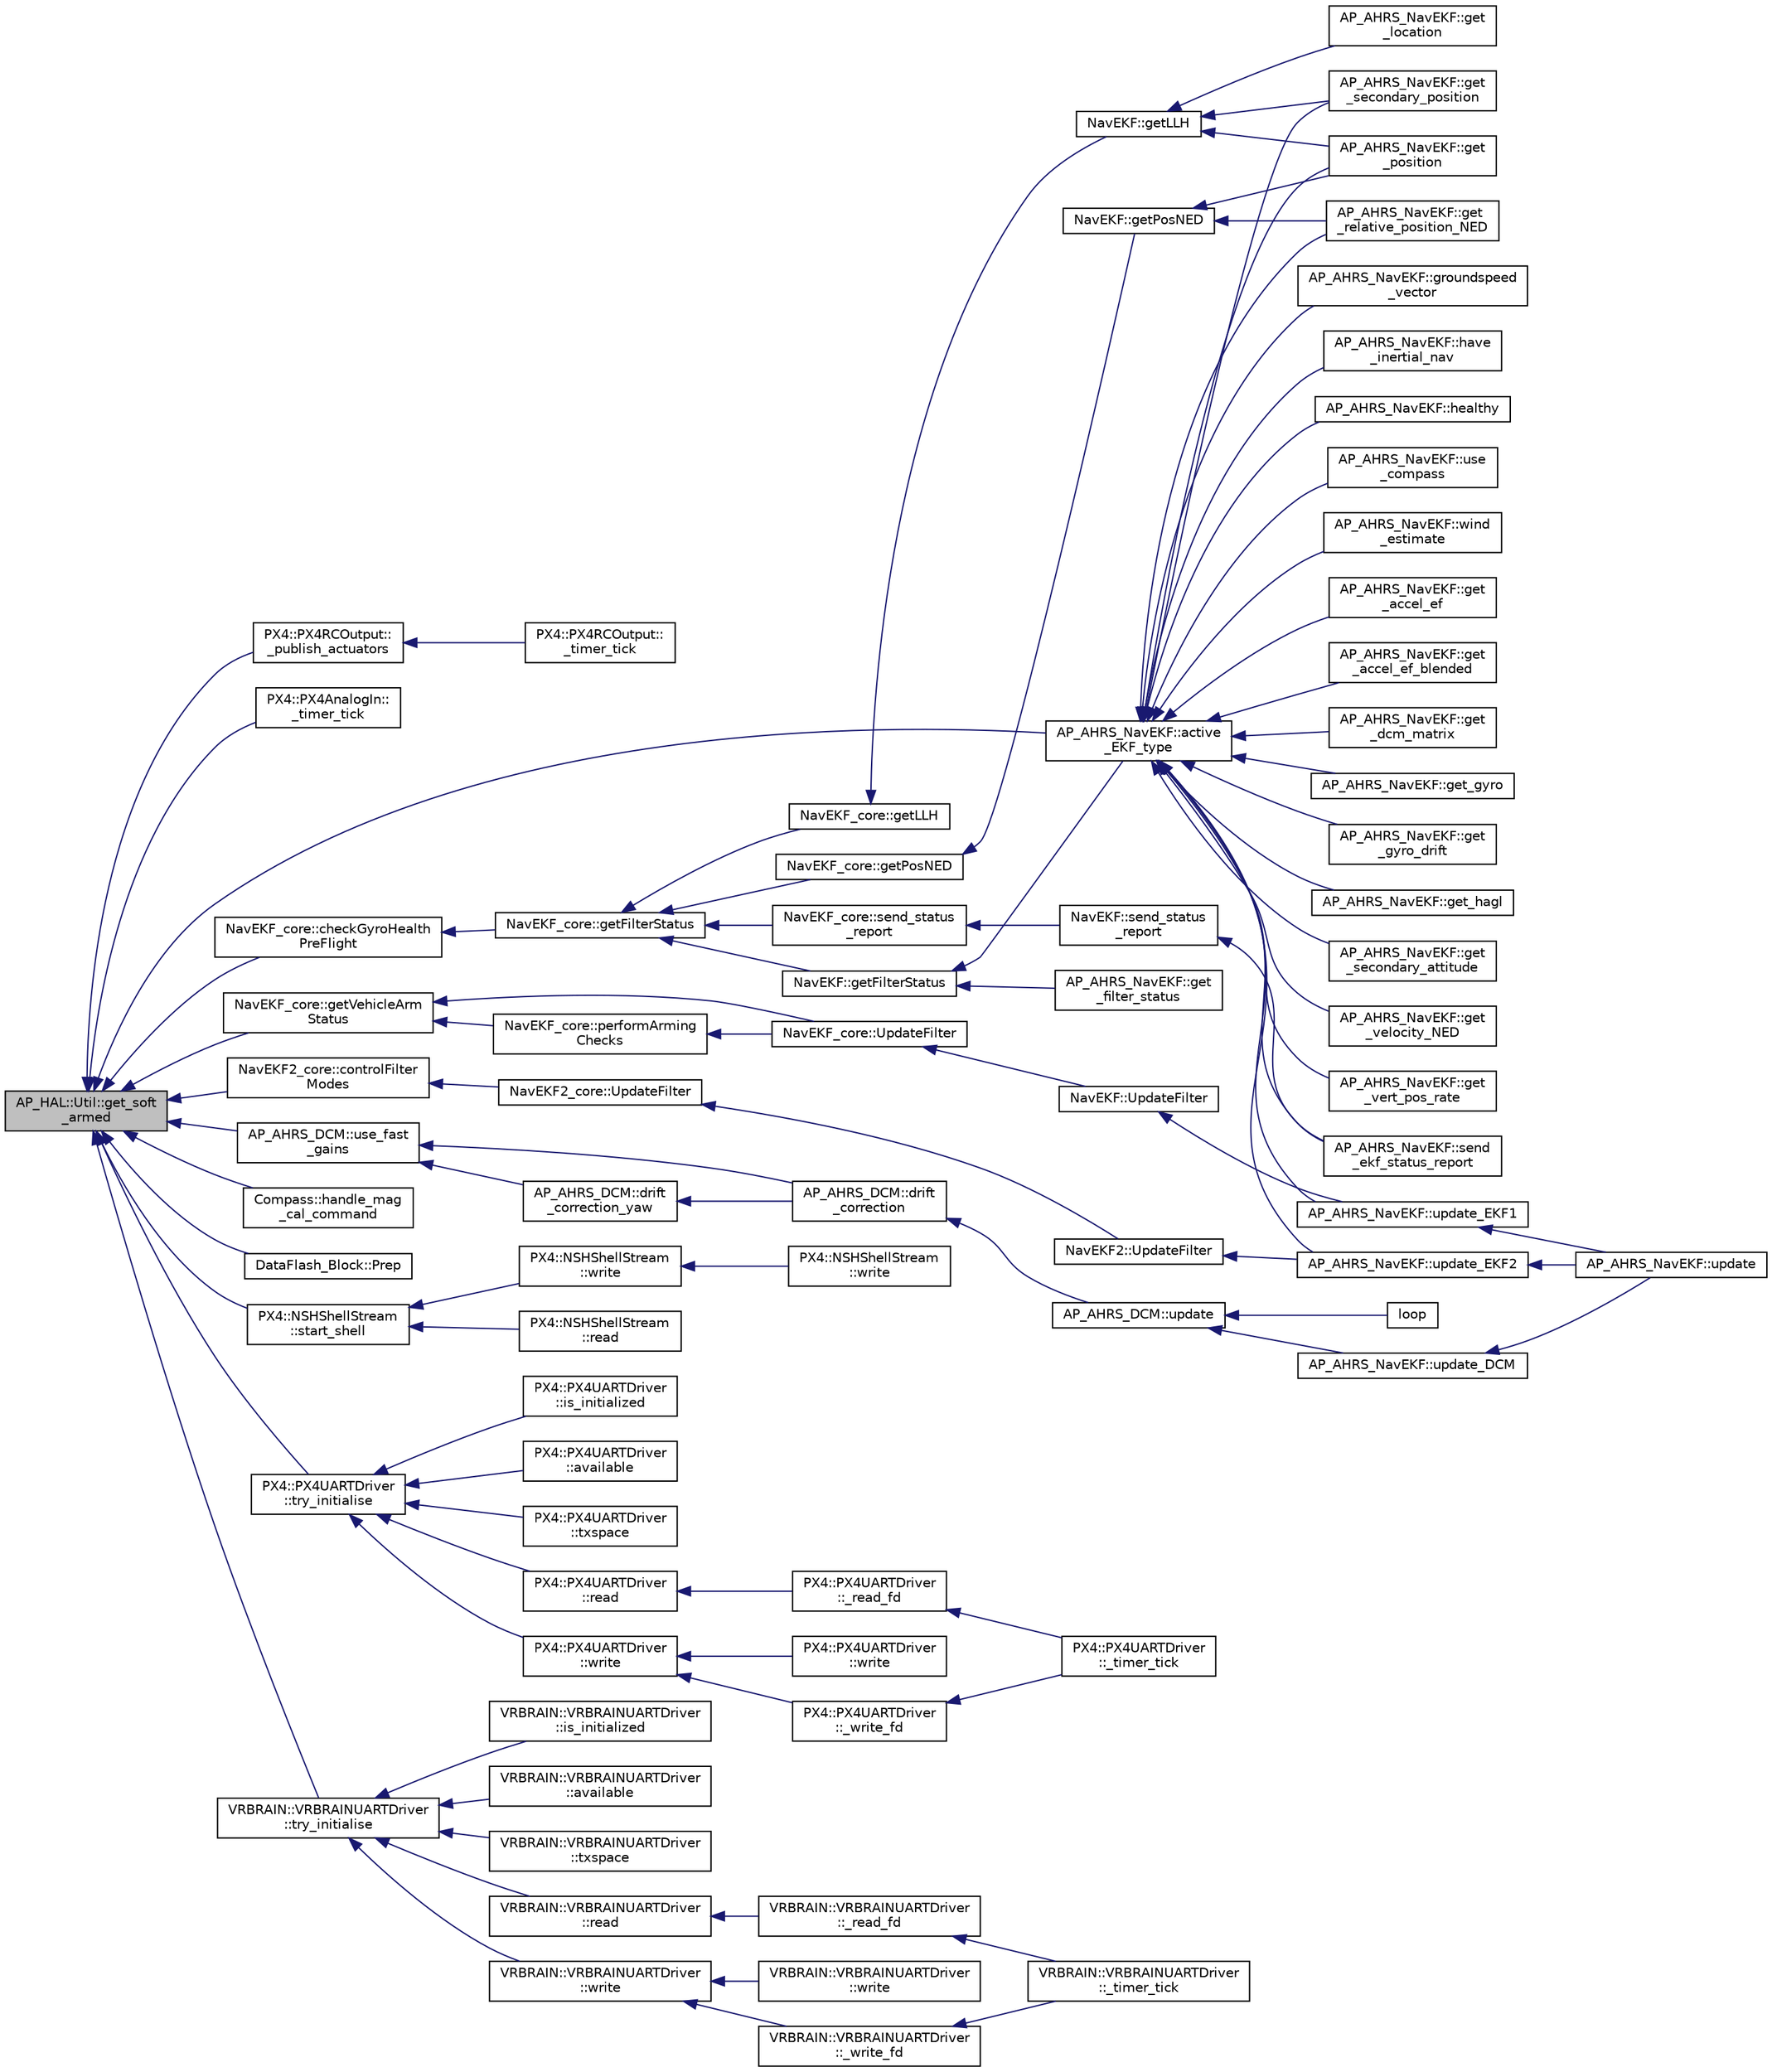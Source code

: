 digraph "AP_HAL::Util::get_soft_armed"
{
 // INTERACTIVE_SVG=YES
  edge [fontname="Helvetica",fontsize="10",labelfontname="Helvetica",labelfontsize="10"];
  node [fontname="Helvetica",fontsize="10",shape=record];
  rankdir="LR";
  Node1 [label="AP_HAL::Util::get_soft\l_armed",height=0.2,width=0.4,color="black", fillcolor="grey75", style="filled", fontcolor="black"];
  Node1 -> Node2 [dir="back",color="midnightblue",fontsize="10",style="solid",fontname="Helvetica"];
  Node2 [label="PX4::PX4RCOutput::\l_publish_actuators",height=0.2,width=0.4,color="black", fillcolor="white", style="filled",URL="$classPX4_1_1PX4RCOutput.html#a0de890ada8fb8f098ca020c3186131b0"];
  Node2 -> Node3 [dir="back",color="midnightblue",fontsize="10",style="solid",fontname="Helvetica"];
  Node3 [label="PX4::PX4RCOutput::\l_timer_tick",height=0.2,width=0.4,color="black", fillcolor="white", style="filled",URL="$classPX4_1_1PX4RCOutput.html#a0bad50188ce186ff459871c6ec550383"];
  Node1 -> Node4 [dir="back",color="midnightblue",fontsize="10",style="solid",fontname="Helvetica"];
  Node4 [label="PX4::PX4AnalogIn::\l_timer_tick",height=0.2,width=0.4,color="black", fillcolor="white", style="filled",URL="$classPX4_1_1PX4AnalogIn.html#a8a56bfd768600281c018928ffe92e638"];
  Node1 -> Node5 [dir="back",color="midnightblue",fontsize="10",style="solid",fontname="Helvetica"];
  Node5 [label="AP_AHRS_NavEKF::active\l_EKF_type",height=0.2,width=0.4,color="black", fillcolor="white", style="filled",URL="$classAP__AHRS__NavEKF.html#ac849e412241650c1161a3fec6c1fa822"];
  Node5 -> Node6 [dir="back",color="midnightblue",fontsize="10",style="solid",fontname="Helvetica"];
  Node6 [label="AP_AHRS_NavEKF::get\l_accel_ef",height=0.2,width=0.4,color="black", fillcolor="white", style="filled",URL="$classAP__AHRS__NavEKF.html#ae7a5b21731ee32c69d9aadfc9025c449"];
  Node5 -> Node7 [dir="back",color="midnightblue",fontsize="10",style="solid",fontname="Helvetica"];
  Node7 [label="AP_AHRS_NavEKF::get\l_accel_ef_blended",height=0.2,width=0.4,color="black", fillcolor="white", style="filled",URL="$classAP__AHRS__NavEKF.html#abf0d5bcc80e14faa944c3d195ce6b12b"];
  Node5 -> Node8 [dir="back",color="midnightblue",fontsize="10",style="solid",fontname="Helvetica"];
  Node8 [label="AP_AHRS_NavEKF::get\l_dcm_matrix",height=0.2,width=0.4,color="black", fillcolor="white", style="filled",URL="$classAP__AHRS__NavEKF.html#a2b86284f0d228f1d4368fff703da864c"];
  Node5 -> Node9 [dir="back",color="midnightblue",fontsize="10",style="solid",fontname="Helvetica"];
  Node9 [label="AP_AHRS_NavEKF::get_gyro",height=0.2,width=0.4,color="black", fillcolor="white", style="filled",URL="$classAP__AHRS__NavEKF.html#ae774b8bebe6a532599f676151a25bc62"];
  Node5 -> Node10 [dir="back",color="midnightblue",fontsize="10",style="solid",fontname="Helvetica"];
  Node10 [label="AP_AHRS_NavEKF::get\l_gyro_drift",height=0.2,width=0.4,color="black", fillcolor="white", style="filled",URL="$classAP__AHRS__NavEKF.html#a5ffa1b55afcf67bd00df7c3089834cc7"];
  Node5 -> Node11 [dir="back",color="midnightblue",fontsize="10",style="solid",fontname="Helvetica"];
  Node11 [label="AP_AHRS_NavEKF::get_hagl",height=0.2,width=0.4,color="black", fillcolor="white", style="filled",URL="$classAP__AHRS__NavEKF.html#a8373c6e3ed25185ed2442ee77d9a622c"];
  Node5 -> Node12 [dir="back",color="midnightblue",fontsize="10",style="solid",fontname="Helvetica"];
  Node12 [label="AP_AHRS_NavEKF::get\l_position",height=0.2,width=0.4,color="black", fillcolor="white", style="filled",URL="$classAP__AHRS__NavEKF.html#ab2bc37cda9f3338c1738cc21a533ab24"];
  Node5 -> Node13 [dir="back",color="midnightblue",fontsize="10",style="solid",fontname="Helvetica"];
  Node13 [label="AP_AHRS_NavEKF::get\l_relative_position_NED",height=0.2,width=0.4,color="black", fillcolor="white", style="filled",URL="$classAP__AHRS__NavEKF.html#ad21294a12f79979b9f434b26674cbde1"];
  Node5 -> Node14 [dir="back",color="midnightblue",fontsize="10",style="solid",fontname="Helvetica"];
  Node14 [label="AP_AHRS_NavEKF::get\l_secondary_attitude",height=0.2,width=0.4,color="black", fillcolor="white", style="filled",URL="$classAP__AHRS__NavEKF.html#a2a79835f1d00b471b5561efdb5fe16a0"];
  Node5 -> Node15 [dir="back",color="midnightblue",fontsize="10",style="solid",fontname="Helvetica"];
  Node15 [label="AP_AHRS_NavEKF::get\l_secondary_position",height=0.2,width=0.4,color="black", fillcolor="white", style="filled",URL="$classAP__AHRS__NavEKF.html#a044e8a655c79b6b957047387b6fc0bbb"];
  Node5 -> Node16 [dir="back",color="midnightblue",fontsize="10",style="solid",fontname="Helvetica"];
  Node16 [label="AP_AHRS_NavEKF::get\l_velocity_NED",height=0.2,width=0.4,color="black", fillcolor="white", style="filled",URL="$classAP__AHRS__NavEKF.html#ae1eae19bbc5451d379dfaa80bc030e9b"];
  Node5 -> Node17 [dir="back",color="midnightblue",fontsize="10",style="solid",fontname="Helvetica"];
  Node17 [label="AP_AHRS_NavEKF::get\l_vert_pos_rate",height=0.2,width=0.4,color="black", fillcolor="white", style="filled",URL="$classAP__AHRS__NavEKF.html#a483ebf1677be7ff0cace1ae5cd2556f5"];
  Node5 -> Node18 [dir="back",color="midnightblue",fontsize="10",style="solid",fontname="Helvetica"];
  Node18 [label="AP_AHRS_NavEKF::groundspeed\l_vector",height=0.2,width=0.4,color="black", fillcolor="white", style="filled",URL="$classAP__AHRS__NavEKF.html#a01abc245c4c614e1cd3e6ef622621ae7"];
  Node5 -> Node19 [dir="back",color="midnightblue",fontsize="10",style="solid",fontname="Helvetica"];
  Node19 [label="AP_AHRS_NavEKF::have\l_inertial_nav",height=0.2,width=0.4,color="black", fillcolor="white", style="filled",URL="$classAP__AHRS__NavEKF.html#a58cf553bc556763338a87b5f4c50cda7"];
  Node5 -> Node20 [dir="back",color="midnightblue",fontsize="10",style="solid",fontname="Helvetica"];
  Node20 [label="AP_AHRS_NavEKF::healthy",height=0.2,width=0.4,color="black", fillcolor="white", style="filled",URL="$classAP__AHRS__NavEKF.html#a2bc872ec341e2dd01b50593e3bf78f2c"];
  Node5 -> Node21 [dir="back",color="midnightblue",fontsize="10",style="solid",fontname="Helvetica"];
  Node21 [label="AP_AHRS_NavEKF::send\l_ekf_status_report",height=0.2,width=0.4,color="black", fillcolor="white", style="filled",URL="$classAP__AHRS__NavEKF.html#a485acca0d81766837300bc1c8feecf90"];
  Node5 -> Node22 [dir="back",color="midnightblue",fontsize="10",style="solid",fontname="Helvetica"];
  Node22 [label="AP_AHRS_NavEKF::update_EKF1",height=0.2,width=0.4,color="black", fillcolor="white", style="filled",URL="$classAP__AHRS__NavEKF.html#aff7b2c4f3428a48ab5ed210e89df4f76"];
  Node22 -> Node23 [dir="back",color="midnightblue",fontsize="10",style="solid",fontname="Helvetica"];
  Node23 [label="AP_AHRS_NavEKF::update",height=0.2,width=0.4,color="black", fillcolor="white", style="filled",URL="$classAP__AHRS__NavEKF.html#a9d5f47f1bc0e3864bbc4c6c6e2ca8b1c"];
  Node5 -> Node24 [dir="back",color="midnightblue",fontsize="10",style="solid",fontname="Helvetica"];
  Node24 [label="AP_AHRS_NavEKF::update_EKF2",height=0.2,width=0.4,color="black", fillcolor="white", style="filled",URL="$classAP__AHRS__NavEKF.html#a0187c6d3d4348b002a204c05d3e94b07"];
  Node24 -> Node23 [dir="back",color="midnightblue",fontsize="10",style="solid",fontname="Helvetica"];
  Node5 -> Node25 [dir="back",color="midnightblue",fontsize="10",style="solid",fontname="Helvetica"];
  Node25 [label="AP_AHRS_NavEKF::use\l_compass",height=0.2,width=0.4,color="black", fillcolor="white", style="filled",URL="$classAP__AHRS__NavEKF.html#a02e438d8aae1a2ac6d0ace6d7d727f02"];
  Node5 -> Node26 [dir="back",color="midnightblue",fontsize="10",style="solid",fontname="Helvetica"];
  Node26 [label="AP_AHRS_NavEKF::wind\l_estimate",height=0.2,width=0.4,color="black", fillcolor="white", style="filled",URL="$classAP__AHRS__NavEKF.html#a8d444054d0125763bf6bd6383afbc21f"];
  Node1 -> Node27 [dir="back",color="midnightblue",fontsize="10",style="solid",fontname="Helvetica"];
  Node27 [label="NavEKF_core::checkGyroHealth\lPreFlight",height=0.2,width=0.4,color="black", fillcolor="white", style="filled",URL="$classNavEKF__core.html#a1c0802aaf548c985a7d6024c9f88d35c"];
  Node27 -> Node28 [dir="back",color="midnightblue",fontsize="10",style="solid",fontname="Helvetica"];
  Node28 [label="NavEKF_core::getFilterStatus",height=0.2,width=0.4,color="black", fillcolor="white", style="filled",URL="$classNavEKF__core.html#a4285c6cd4bb7b6e898a4f39eb7fa8501"];
  Node28 -> Node29 [dir="back",color="midnightblue",fontsize="10",style="solid",fontname="Helvetica"];
  Node29 [label="NavEKF::getFilterStatus",height=0.2,width=0.4,color="black", fillcolor="white", style="filled",URL="$classNavEKF.html#a84cacea011683356ae5fcd2eb2e30fcc"];
  Node29 -> Node5 [dir="back",color="midnightblue",fontsize="10",style="solid",fontname="Helvetica"];
  Node29 -> Node30 [dir="back",color="midnightblue",fontsize="10",style="solid",fontname="Helvetica"];
  Node30 [label="AP_AHRS_NavEKF::get\l_filter_status",height=0.2,width=0.4,color="black", fillcolor="white", style="filled",URL="$classAP__AHRS__NavEKF.html#a0d4f9485f699fb106ce321d0cf50b16c"];
  Node28 -> Node31 [dir="back",color="midnightblue",fontsize="10",style="solid",fontname="Helvetica"];
  Node31 [label="NavEKF_core::getLLH",height=0.2,width=0.4,color="black", fillcolor="white", style="filled",URL="$classNavEKF__core.html#aad766a224fb0ee2f400a70c716abe57b"];
  Node31 -> Node32 [dir="back",color="midnightblue",fontsize="10",style="solid",fontname="Helvetica"];
  Node32 [label="NavEKF::getLLH",height=0.2,width=0.4,color="black", fillcolor="white", style="filled",URL="$classNavEKF.html#adc74369bdb7425b717f68eec54aa123f"];
  Node32 -> Node33 [dir="back",color="midnightblue",fontsize="10",style="solid",fontname="Helvetica"];
  Node33 [label="AP_AHRS_NavEKF::get\l_location",height=0.2,width=0.4,color="black", fillcolor="white", style="filled",URL="$classAP__AHRS__NavEKF.html#a150ada6f732ef9a5ad2327047079511c"];
  Node32 -> Node12 [dir="back",color="midnightblue",fontsize="10",style="solid",fontname="Helvetica"];
  Node32 -> Node15 [dir="back",color="midnightblue",fontsize="10",style="solid",fontname="Helvetica"];
  Node28 -> Node34 [dir="back",color="midnightblue",fontsize="10",style="solid",fontname="Helvetica"];
  Node34 [label="NavEKF_core::getPosNED",height=0.2,width=0.4,color="black", fillcolor="white", style="filled",URL="$classNavEKF__core.html#a4806740bdd40117a9c78a58749e18130"];
  Node34 -> Node35 [dir="back",color="midnightblue",fontsize="10",style="solid",fontname="Helvetica"];
  Node35 [label="NavEKF::getPosNED",height=0.2,width=0.4,color="black", fillcolor="white", style="filled",URL="$classNavEKF.html#a90a1fa4f67a09d5af0a6d2a11580269f"];
  Node35 -> Node12 [dir="back",color="midnightblue",fontsize="10",style="solid",fontname="Helvetica"];
  Node35 -> Node13 [dir="back",color="midnightblue",fontsize="10",style="solid",fontname="Helvetica"];
  Node28 -> Node36 [dir="back",color="midnightblue",fontsize="10",style="solid",fontname="Helvetica"];
  Node36 [label="NavEKF_core::send_status\l_report",height=0.2,width=0.4,color="black", fillcolor="white", style="filled",URL="$classNavEKF__core.html#a2f4358d05353619a0f070b85bf786139"];
  Node36 -> Node37 [dir="back",color="midnightblue",fontsize="10",style="solid",fontname="Helvetica"];
  Node37 [label="NavEKF::send_status\l_report",height=0.2,width=0.4,color="black", fillcolor="white", style="filled",URL="$classNavEKF.html#aa397dc742e68d43d9b10bc1e036d4674"];
  Node37 -> Node21 [dir="back",color="midnightblue",fontsize="10",style="solid",fontname="Helvetica"];
  Node1 -> Node38 [dir="back",color="midnightblue",fontsize="10",style="solid",fontname="Helvetica"];
  Node38 [label="NavEKF2_core::controlFilter\lModes",height=0.2,width=0.4,color="black", fillcolor="white", style="filled",URL="$classNavEKF2__core.html#a9c41b138c335540f4cc51c4b3fff9b9f"];
  Node38 -> Node39 [dir="back",color="midnightblue",fontsize="10",style="solid",fontname="Helvetica"];
  Node39 [label="NavEKF2_core::UpdateFilter",height=0.2,width=0.4,color="black", fillcolor="white", style="filled",URL="$classNavEKF2__core.html#a5f5c815cbd5ebba30d731f89f87726c3"];
  Node39 -> Node40 [dir="back",color="midnightblue",fontsize="10",style="solid",fontname="Helvetica"];
  Node40 [label="NavEKF2::UpdateFilter",height=0.2,width=0.4,color="black", fillcolor="white", style="filled",URL="$classNavEKF2.html#a72815b1bbd9d7ceb0ff7ae52d14516df"];
  Node40 -> Node24 [dir="back",color="midnightblue",fontsize="10",style="solid",fontname="Helvetica"];
  Node1 -> Node41 [dir="back",color="midnightblue",fontsize="10",style="solid",fontname="Helvetica"];
  Node41 [label="NavEKF_core::getVehicleArm\lStatus",height=0.2,width=0.4,color="black", fillcolor="white", style="filled",URL="$classNavEKF__core.html#ada7a7239fd640ea5af995013e47a7e13"];
  Node41 -> Node42 [dir="back",color="midnightblue",fontsize="10",style="solid",fontname="Helvetica"];
  Node42 [label="NavEKF_core::performArming\lChecks",height=0.2,width=0.4,color="black", fillcolor="white", style="filled",URL="$classNavEKF__core.html#a11622afea6e79a1f24ffa31299a51ee8"];
  Node42 -> Node43 [dir="back",color="midnightblue",fontsize="10",style="solid",fontname="Helvetica"];
  Node43 [label="NavEKF_core::UpdateFilter",height=0.2,width=0.4,color="black", fillcolor="white", style="filled",URL="$classNavEKF__core.html#addb3791473c00d6f49b485ae3ce22f26"];
  Node43 -> Node44 [dir="back",color="midnightblue",fontsize="10",style="solid",fontname="Helvetica"];
  Node44 [label="NavEKF::UpdateFilter",height=0.2,width=0.4,color="black", fillcolor="white", style="filled",URL="$classNavEKF.html#a58d3c9694abab421e8eadd78e72ac67c"];
  Node44 -> Node22 [dir="back",color="midnightblue",fontsize="10",style="solid",fontname="Helvetica"];
  Node41 -> Node43 [dir="back",color="midnightblue",fontsize="10",style="solid",fontname="Helvetica"];
  Node1 -> Node45 [dir="back",color="midnightblue",fontsize="10",style="solid",fontname="Helvetica"];
  Node45 [label="Compass::handle_mag\l_cal_command",height=0.2,width=0.4,color="black", fillcolor="white", style="filled",URL="$classCompass.html#a5b92dfeb8382c411fc5cdfe2c35569b0"];
  Node1 -> Node46 [dir="back",color="midnightblue",fontsize="10",style="solid",fontname="Helvetica"];
  Node46 [label="DataFlash_Block::Prep",height=0.2,width=0.4,color="black", fillcolor="white", style="filled",URL="$classDataFlash__Block.html#aed1cc96520ac81c33c8bdd882a506490"];
  Node1 -> Node47 [dir="back",color="midnightblue",fontsize="10",style="solid",fontname="Helvetica"];
  Node47 [label="PX4::NSHShellStream\l::start_shell",height=0.2,width=0.4,color="black", fillcolor="white", style="filled",URL="$classPX4_1_1NSHShellStream.html#af55f10bc033220186de41f075d139098"];
  Node47 -> Node48 [dir="back",color="midnightblue",fontsize="10",style="solid",fontname="Helvetica"];
  Node48 [label="PX4::NSHShellStream\l::write",height=0.2,width=0.4,color="black", fillcolor="white", style="filled",URL="$classPX4_1_1NSHShellStream.html#a19be4482626985fb9a396c2eb7cff4fc"];
  Node48 -> Node49 [dir="back",color="midnightblue",fontsize="10",style="solid",fontname="Helvetica"];
  Node49 [label="PX4::NSHShellStream\l::write",height=0.2,width=0.4,color="black", fillcolor="white", style="filled",URL="$classPX4_1_1NSHShellStream.html#a853e3baaf59cd28fb833cbb707c227ad"];
  Node47 -> Node50 [dir="back",color="midnightblue",fontsize="10",style="solid",fontname="Helvetica"];
  Node50 [label="PX4::NSHShellStream\l::read",height=0.2,width=0.4,color="black", fillcolor="white", style="filled",URL="$classPX4_1_1NSHShellStream.html#a23c5a6e993710af675160269f7864ebc"];
  Node1 -> Node51 [dir="back",color="midnightblue",fontsize="10",style="solid",fontname="Helvetica"];
  Node51 [label="PX4::PX4UARTDriver\l::try_initialise",height=0.2,width=0.4,color="black", fillcolor="white", style="filled",URL="$classPX4_1_1PX4UARTDriver.html#a0b4321cec2488d6a8059018d17758084"];
  Node51 -> Node52 [dir="back",color="midnightblue",fontsize="10",style="solid",fontname="Helvetica"];
  Node52 [label="PX4::PX4UARTDriver\l::is_initialized",height=0.2,width=0.4,color="black", fillcolor="white", style="filled",URL="$classPX4_1_1PX4UARTDriver.html#acc1fd6d9336130b945157e4e92d6ce26"];
  Node51 -> Node53 [dir="back",color="midnightblue",fontsize="10",style="solid",fontname="Helvetica"];
  Node53 [label="PX4::PX4UARTDriver\l::available",height=0.2,width=0.4,color="black", fillcolor="white", style="filled",URL="$classPX4_1_1PX4UARTDriver.html#ada8c991e351fd9a70edec44432daeff9"];
  Node51 -> Node54 [dir="back",color="midnightblue",fontsize="10",style="solid",fontname="Helvetica"];
  Node54 [label="PX4::PX4UARTDriver\l::txspace",height=0.2,width=0.4,color="black", fillcolor="white", style="filled",URL="$classPX4_1_1PX4UARTDriver.html#a082cae4d5827b4ca0c2ef0be2b04b096"];
  Node51 -> Node55 [dir="back",color="midnightblue",fontsize="10",style="solid",fontname="Helvetica"];
  Node55 [label="PX4::PX4UARTDriver\l::read",height=0.2,width=0.4,color="black", fillcolor="white", style="filled",URL="$classPX4_1_1PX4UARTDriver.html#a0cfa3ca072d0d47a1b4427494d260c3c"];
  Node55 -> Node56 [dir="back",color="midnightblue",fontsize="10",style="solid",fontname="Helvetica"];
  Node56 [label="PX4::PX4UARTDriver\l::_read_fd",height=0.2,width=0.4,color="black", fillcolor="white", style="filled",URL="$classPX4_1_1PX4UARTDriver.html#abab7e875c48a125ad33bbf6e77526678"];
  Node56 -> Node57 [dir="back",color="midnightblue",fontsize="10",style="solid",fontname="Helvetica"];
  Node57 [label="PX4::PX4UARTDriver\l::_timer_tick",height=0.2,width=0.4,color="black", fillcolor="white", style="filled",URL="$classPX4_1_1PX4UARTDriver.html#a15f4a4558c5ffa4cc27cd0371470afa4"];
  Node51 -> Node58 [dir="back",color="midnightblue",fontsize="10",style="solid",fontname="Helvetica"];
  Node58 [label="PX4::PX4UARTDriver\l::write",height=0.2,width=0.4,color="black", fillcolor="white", style="filled",URL="$classPX4_1_1PX4UARTDriver.html#a165b2bf0c3e824061fbfd8cbc07ff97e"];
  Node58 -> Node59 [dir="back",color="midnightblue",fontsize="10",style="solid",fontname="Helvetica"];
  Node59 [label="PX4::PX4UARTDriver\l::write",height=0.2,width=0.4,color="black", fillcolor="white", style="filled",URL="$classPX4_1_1PX4UARTDriver.html#a64b2e805f062333fc5d28dd022f1d597"];
  Node58 -> Node60 [dir="back",color="midnightblue",fontsize="10",style="solid",fontname="Helvetica"];
  Node60 [label="PX4::PX4UARTDriver\l::_write_fd",height=0.2,width=0.4,color="black", fillcolor="white", style="filled",URL="$classPX4_1_1PX4UARTDriver.html#a999818ba89f3849918b43fb38dd3e836"];
  Node60 -> Node57 [dir="back",color="midnightblue",fontsize="10",style="solid",fontname="Helvetica"];
  Node1 -> Node61 [dir="back",color="midnightblue",fontsize="10",style="solid",fontname="Helvetica"];
  Node61 [label="VRBRAIN::VRBRAINUARTDriver\l::try_initialise",height=0.2,width=0.4,color="black", fillcolor="white", style="filled",URL="$classVRBRAIN_1_1VRBRAINUARTDriver.html#acc8033869efd9f2f6012ecda5373aa3b"];
  Node61 -> Node62 [dir="back",color="midnightblue",fontsize="10",style="solid",fontname="Helvetica"];
  Node62 [label="VRBRAIN::VRBRAINUARTDriver\l::is_initialized",height=0.2,width=0.4,color="black", fillcolor="white", style="filled",URL="$classVRBRAIN_1_1VRBRAINUARTDriver.html#ac482ec7548dcdcdfc383ebf1df411a53"];
  Node61 -> Node63 [dir="back",color="midnightblue",fontsize="10",style="solid",fontname="Helvetica"];
  Node63 [label="VRBRAIN::VRBRAINUARTDriver\l::available",height=0.2,width=0.4,color="black", fillcolor="white", style="filled",URL="$classVRBRAIN_1_1VRBRAINUARTDriver.html#a55ac6c7557b2c3d79526f75c7ac4910f"];
  Node61 -> Node64 [dir="back",color="midnightblue",fontsize="10",style="solid",fontname="Helvetica"];
  Node64 [label="VRBRAIN::VRBRAINUARTDriver\l::txspace",height=0.2,width=0.4,color="black", fillcolor="white", style="filled",URL="$classVRBRAIN_1_1VRBRAINUARTDriver.html#a72c62e728ace6a020b7149a2ea207874"];
  Node61 -> Node65 [dir="back",color="midnightblue",fontsize="10",style="solid",fontname="Helvetica"];
  Node65 [label="VRBRAIN::VRBRAINUARTDriver\l::read",height=0.2,width=0.4,color="black", fillcolor="white", style="filled",URL="$classVRBRAIN_1_1VRBRAINUARTDriver.html#ab9f7ba0504452fd7320ed34a1f2a499f"];
  Node65 -> Node66 [dir="back",color="midnightblue",fontsize="10",style="solid",fontname="Helvetica"];
  Node66 [label="VRBRAIN::VRBRAINUARTDriver\l::_read_fd",height=0.2,width=0.4,color="black", fillcolor="white", style="filled",URL="$classVRBRAIN_1_1VRBRAINUARTDriver.html#a0177a181f5bb9cbfda1d564f62711100"];
  Node66 -> Node67 [dir="back",color="midnightblue",fontsize="10",style="solid",fontname="Helvetica"];
  Node67 [label="VRBRAIN::VRBRAINUARTDriver\l::_timer_tick",height=0.2,width=0.4,color="black", fillcolor="white", style="filled",URL="$classVRBRAIN_1_1VRBRAINUARTDriver.html#a72593c9ad60f292fe8c5b9cd5176e93b"];
  Node61 -> Node68 [dir="back",color="midnightblue",fontsize="10",style="solid",fontname="Helvetica"];
  Node68 [label="VRBRAIN::VRBRAINUARTDriver\l::write",height=0.2,width=0.4,color="black", fillcolor="white", style="filled",URL="$classVRBRAIN_1_1VRBRAINUARTDriver.html#a255b67303b401e64c49f9f0c44c68720"];
  Node68 -> Node69 [dir="back",color="midnightblue",fontsize="10",style="solid",fontname="Helvetica"];
  Node69 [label="VRBRAIN::VRBRAINUARTDriver\l::write",height=0.2,width=0.4,color="black", fillcolor="white", style="filled",URL="$classVRBRAIN_1_1VRBRAINUARTDriver.html#acbaf340daa822b61725298405720b8d3"];
  Node68 -> Node70 [dir="back",color="midnightblue",fontsize="10",style="solid",fontname="Helvetica"];
  Node70 [label="VRBRAIN::VRBRAINUARTDriver\l::_write_fd",height=0.2,width=0.4,color="black", fillcolor="white", style="filled",URL="$classVRBRAIN_1_1VRBRAINUARTDriver.html#afc978b3e0b18ae4a113fe1c04de5fe13"];
  Node70 -> Node67 [dir="back",color="midnightblue",fontsize="10",style="solid",fontname="Helvetica"];
  Node1 -> Node71 [dir="back",color="midnightblue",fontsize="10",style="solid",fontname="Helvetica"];
  Node71 [label="AP_AHRS_DCM::use_fast\l_gains",height=0.2,width=0.4,color="black", fillcolor="white", style="filled",URL="$classAP__AHRS__DCM.html#aa153e7a64b9e3b87ecc46f1cf1532599"];
  Node71 -> Node72 [dir="back",color="midnightblue",fontsize="10",style="solid",fontname="Helvetica"];
  Node72 [label="AP_AHRS_DCM::drift\l_correction",height=0.2,width=0.4,color="black", fillcolor="white", style="filled",URL="$classAP__AHRS__DCM.html#a8c3304b59bc6a27f24c686985c100549"];
  Node72 -> Node73 [dir="back",color="midnightblue",fontsize="10",style="solid",fontname="Helvetica"];
  Node73 [label="AP_AHRS_DCM::update",height=0.2,width=0.4,color="black", fillcolor="white", style="filled",URL="$classAP__AHRS__DCM.html#a6bf59b99999767fdbf4dfd363bc51bfd"];
  Node73 -> Node74 [dir="back",color="midnightblue",fontsize="10",style="solid",fontname="Helvetica"];
  Node74 [label="loop",height=0.2,width=0.4,color="black", fillcolor="white", style="filled",URL="$AHRS__Test_8cpp.html#a0b33edabd7f1c4e4a0bf32c67269be2f"];
  Node73 -> Node75 [dir="back",color="midnightblue",fontsize="10",style="solid",fontname="Helvetica"];
  Node75 [label="AP_AHRS_NavEKF::update_DCM",height=0.2,width=0.4,color="black", fillcolor="white", style="filled",URL="$classAP__AHRS__NavEKF.html#a95d351e1c2bc77147bb535a28261cf23"];
  Node75 -> Node23 [dir="back",color="midnightblue",fontsize="10",style="solid",fontname="Helvetica"];
  Node71 -> Node76 [dir="back",color="midnightblue",fontsize="10",style="solid",fontname="Helvetica"];
  Node76 [label="AP_AHRS_DCM::drift\l_correction_yaw",height=0.2,width=0.4,color="black", fillcolor="white", style="filled",URL="$classAP__AHRS__DCM.html#a101f2aaddcc7e97e690924d4e9d7a191"];
  Node76 -> Node72 [dir="back",color="midnightblue",fontsize="10",style="solid",fontname="Helvetica"];
}

